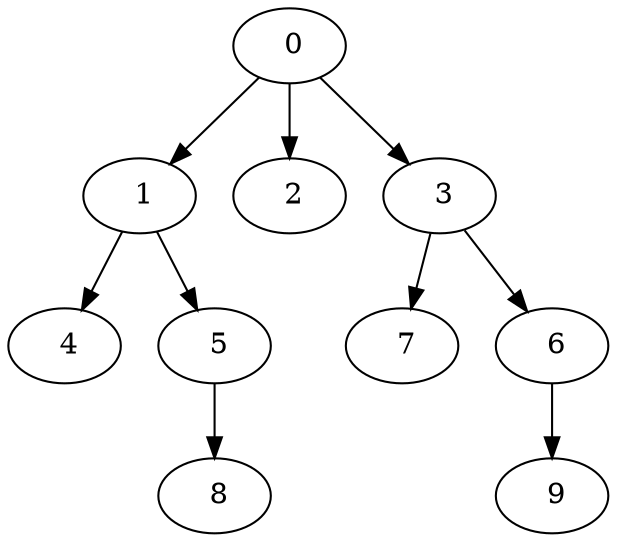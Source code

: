 digraph mytree {
" 0" -> " 1";
" 0" -> " 2";
" 0" -> " 3";
" 1" -> " 4";
" 1" -> " 5";
" 2";
" 3" -> " 7";
" 3" -> " 6";
" 7";
" 4";
" 5" -> " 8";
" 6" -> " 9";
" 8";
" 9";
}
